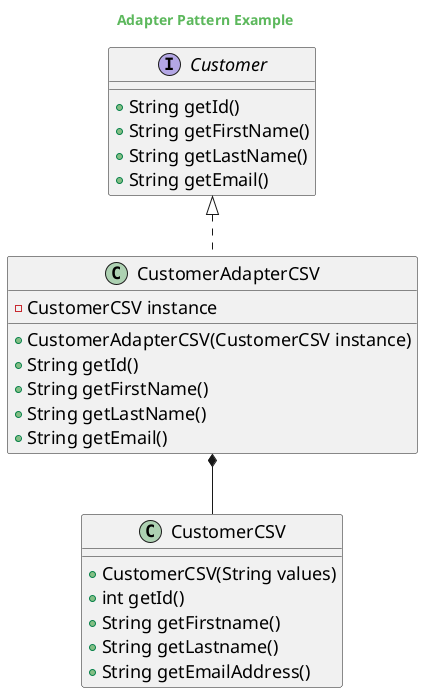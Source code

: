 @startuml
skinparam backgroundcolor transparent
skinparam classFontSize 18
skinparam noteFontSize 18
skinparam arrowFontSize 18
skinparam classAttributeFontSize 18
skinparam packageFontSize 18

skinparam titleFontColor #5cb85c

Title Adapter Pattern Example

interface Customer {
	+ String getId()
	+ String getFirstName()
	+ String getLastName()
	+ String getEmail()
}

class CustomerCSV{
    + CustomerCSV(String values)
    + int getId()
    + String getFirstname()
    + String getLastname()
    + String getEmailAddress()
}

'class CustomerDB implements Customer

class CustomerAdapterCSV implements Customer{
    - CustomerCSV instance
    + CustomerAdapterCSV(CustomerCSV instance)
    + String getId()
    + String getFirstName()
    + String getLastName()
    + String getEmail()
}

CustomerAdapterCSV *-- CustomerCSV


@enduml